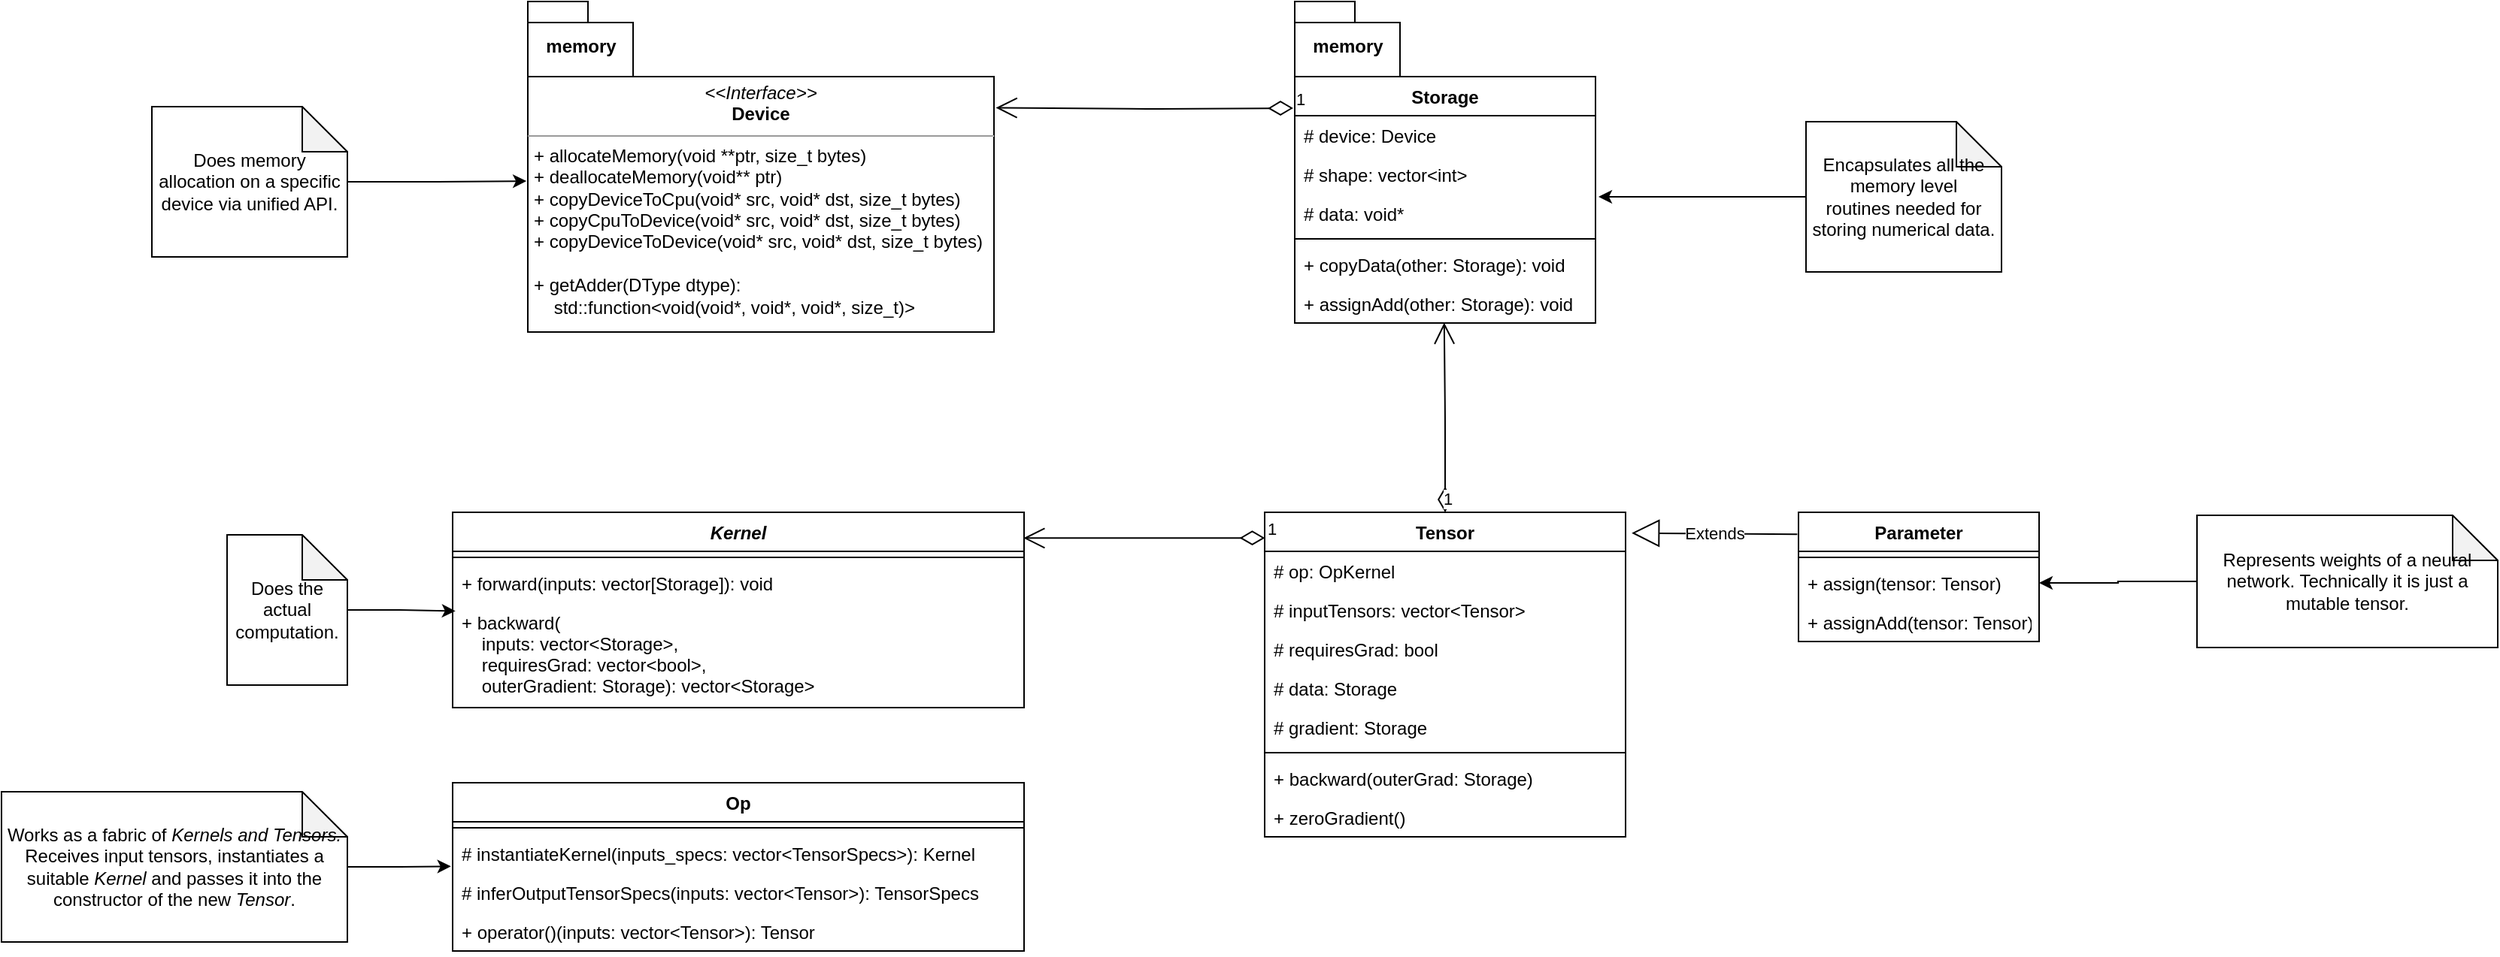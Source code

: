 <mxfile version="14.1.8" type="device"><diagram id="m2_EYP9j4qNp8SI8ueod" name="Page-1"><mxGraphModel dx="1024" dy="1692" grid="1" gridSize="10" guides="1" tooltips="1" connect="1" arrows="1" fold="1" page="1" pageScale="1" pageWidth="850" pageHeight="1100" math="0" shadow="0"><root><mxCell id="0"/><mxCell id="1" parent="0"/><mxCell id="qEZvFarpM-ugmkca-dv--1" value="Tensor" style="swimlane;fontStyle=1;align=center;verticalAlign=top;childLayout=stackLayout;horizontal=1;startSize=26;horizontalStack=0;resizeParent=1;resizeParentMax=0;resizeLast=0;collapsible=1;marginBottom=0;" parent="1" vertex="1"><mxGeometry x="840" y="160" width="240" height="216" as="geometry"/></mxCell><mxCell id="qEZvFarpM-ugmkca-dv--2" value="# op: OpKernel" style="text;strokeColor=none;fillColor=none;align=left;verticalAlign=top;spacingLeft=4;spacingRight=4;overflow=hidden;rotatable=0;points=[[0,0.5],[1,0.5]];portConstraint=eastwest;" parent="qEZvFarpM-ugmkca-dv--1" vertex="1"><mxGeometry y="26" width="240" height="26" as="geometry"/></mxCell><mxCell id="qEZvFarpM-ugmkca-dv--3" value="# inputTensors: vector&lt;Tensor&gt;" style="text;strokeColor=none;fillColor=none;align=left;verticalAlign=top;spacingLeft=4;spacingRight=4;overflow=hidden;rotatable=0;points=[[0,0.5],[1,0.5]];portConstraint=eastwest;" parent="qEZvFarpM-ugmkca-dv--1" vertex="1"><mxGeometry y="52" width="240" height="26" as="geometry"/></mxCell><mxCell id="qEZvFarpM-ugmkca-dv--8" value="# requiresGrad: bool" style="text;strokeColor=none;fillColor=none;align=left;verticalAlign=top;spacingLeft=4;spacingRight=4;overflow=hidden;rotatable=0;points=[[0,0.5],[1,0.5]];portConstraint=eastwest;" parent="qEZvFarpM-ugmkca-dv--1" vertex="1"><mxGeometry y="78" width="240" height="26" as="geometry"/></mxCell><mxCell id="qEZvFarpM-ugmkca-dv--43" value="# data: Storage" style="text;strokeColor=none;fillColor=none;align=left;verticalAlign=top;spacingLeft=4;spacingRight=4;overflow=hidden;rotatable=0;points=[[0,0.5],[1,0.5]];portConstraint=eastwest;" parent="qEZvFarpM-ugmkca-dv--1" vertex="1"><mxGeometry y="104" width="240" height="26" as="geometry"/></mxCell><mxCell id="qEZvFarpM-ugmkca-dv--44" value="# gradient: Storage" style="text;strokeColor=none;fillColor=none;align=left;verticalAlign=top;spacingLeft=4;spacingRight=4;overflow=hidden;rotatable=0;points=[[0,0.5],[1,0.5]];portConstraint=eastwest;" parent="qEZvFarpM-ugmkca-dv--1" vertex="1"><mxGeometry y="130" width="240" height="26" as="geometry"/></mxCell><mxCell id="qEZvFarpM-ugmkca-dv--4" value="" style="line;strokeWidth=1;fillColor=none;align=left;verticalAlign=middle;spacingTop=-1;spacingLeft=3;spacingRight=3;rotatable=0;labelPosition=right;points=[];portConstraint=eastwest;" parent="qEZvFarpM-ugmkca-dv--1" vertex="1"><mxGeometry y="156" width="240" height="8" as="geometry"/></mxCell><mxCell id="qEZvFarpM-ugmkca-dv--6" value="+ backward(outerGrad: Storage)" style="text;strokeColor=none;fillColor=none;align=left;verticalAlign=top;spacingLeft=4;spacingRight=4;overflow=hidden;rotatable=0;points=[[0,0.5],[1,0.5]];portConstraint=eastwest;" parent="qEZvFarpM-ugmkca-dv--1" vertex="1"><mxGeometry y="164" width="240" height="26" as="geometry"/></mxCell><mxCell id="qEZvFarpM-ugmkca-dv--7" value="+ zeroGradient()" style="text;strokeColor=none;fillColor=none;align=left;verticalAlign=top;spacingLeft=4;spacingRight=4;overflow=hidden;rotatable=0;points=[[0,0.5],[1,0.5]];portConstraint=eastwest;" parent="qEZvFarpM-ugmkca-dv--1" vertex="1"><mxGeometry y="190" width="240" height="26" as="geometry"/></mxCell><mxCell id="qEZvFarpM-ugmkca-dv--13" value="Op" style="swimlane;fontStyle=1;align=center;verticalAlign=top;childLayout=stackLayout;horizontal=1;startSize=26;horizontalStack=0;resizeParent=1;resizeParentMax=0;resizeLast=0;collapsible=1;marginBottom=0;" parent="1" vertex="1"><mxGeometry x="300" y="340" width="380" height="112" as="geometry"/></mxCell><mxCell id="qEZvFarpM-ugmkca-dv--14" value="" style="line;strokeWidth=1;fillColor=none;align=left;verticalAlign=middle;spacingTop=-1;spacingLeft=3;spacingRight=3;rotatable=0;labelPosition=right;points=[];portConstraint=eastwest;" parent="qEZvFarpM-ugmkca-dv--13" vertex="1"><mxGeometry y="26" width="380" height="8" as="geometry"/></mxCell><mxCell id="qEZvFarpM-ugmkca-dv--17" value="# instantiateKernel(inputs_specs: vector&lt;TensorSpecs&gt;): Kernel" style="text;strokeColor=none;fillColor=none;align=left;verticalAlign=top;spacingLeft=4;spacingRight=4;overflow=hidden;rotatable=0;points=[[0,0.5],[1,0.5]];portConstraint=eastwest;" parent="qEZvFarpM-ugmkca-dv--13" vertex="1"><mxGeometry y="34" width="380" height="26" as="geometry"/></mxCell><mxCell id="qEZvFarpM-ugmkca-dv--15" value="# inferOutputTensorSpecs(inputs: vector&lt;Tensor&gt;): TensorSpecs" style="text;strokeColor=none;fillColor=none;align=left;verticalAlign=top;spacingLeft=4;spacingRight=4;overflow=hidden;rotatable=0;points=[[0,0.5],[1,0.5]];portConstraint=eastwest;" parent="qEZvFarpM-ugmkca-dv--13" vertex="1"><mxGeometry y="60" width="380" height="26" as="geometry"/></mxCell><mxCell id="qEZvFarpM-ugmkca-dv--16" value="+ operator()(inputs: vector&lt;Tensor&gt;): Tensor" style="text;strokeColor=none;fillColor=none;align=left;verticalAlign=top;spacingLeft=4;spacingRight=4;overflow=hidden;rotatable=0;points=[[0,0.5],[1,0.5]];portConstraint=eastwest;" parent="qEZvFarpM-ugmkca-dv--13" vertex="1"><mxGeometry y="86" width="380" height="26" as="geometry"/></mxCell><mxCell id="qEZvFarpM-ugmkca-dv--18" value="Kernel" style="swimlane;fontStyle=3;align=center;verticalAlign=top;childLayout=stackLayout;horizontal=1;startSize=26;horizontalStack=0;resizeParent=1;resizeParentMax=0;resizeLast=0;collapsible=1;marginBottom=0;" parent="1" vertex="1"><mxGeometry x="300" y="160" width="380" height="130" as="geometry"/></mxCell><mxCell id="qEZvFarpM-ugmkca-dv--19" value="" style="line;strokeWidth=1;fillColor=none;align=left;verticalAlign=middle;spacingTop=-1;spacingLeft=3;spacingRight=3;rotatable=0;labelPosition=right;points=[];portConstraint=eastwest;" parent="qEZvFarpM-ugmkca-dv--18" vertex="1"><mxGeometry y="26" width="380" height="8" as="geometry"/></mxCell><mxCell id="qEZvFarpM-ugmkca-dv--20" value="+ forward(inputs: vector[Storage]): void" style="text;strokeColor=none;fillColor=none;align=left;verticalAlign=top;spacingLeft=4;spacingRight=4;overflow=hidden;rotatable=0;points=[[0,0.5],[1,0.5]];portConstraint=eastwest;" parent="qEZvFarpM-ugmkca-dv--18" vertex="1"><mxGeometry y="34" width="380" height="26" as="geometry"/></mxCell><mxCell id="qEZvFarpM-ugmkca-dv--21" value="+ backward(&#10;    inputs: vector&lt;Storage&gt;, &#10;    requiresGrad: vector&lt;bool&gt;, &#10;    outerGradient: Storage): vector&lt;Storage&gt;" style="text;strokeColor=none;fillColor=none;align=left;verticalAlign=top;spacingLeft=4;spacingRight=4;overflow=hidden;rotatable=0;points=[[0,0.5],[1,0.5]];portConstraint=eastwest;" parent="qEZvFarpM-ugmkca-dv--18" vertex="1"><mxGeometry y="60" width="380" height="70" as="geometry"/></mxCell><mxCell id="qEZvFarpM-ugmkca-dv--24" value="memory" style="shape=folder;fontStyle=1;spacingTop=10;tabWidth=40;tabHeight=14;tabPosition=left;html=1;" parent="1" vertex="1"><mxGeometry x="350" y="-180" width="70" height="50" as="geometry"/></mxCell><mxCell id="qEZvFarpM-ugmkca-dv--29" value="&lt;p style=&quot;margin: 0px ; margin-top: 4px ; text-align: center&quot;&gt;&lt;i&gt;&amp;lt;&amp;lt;Interface&amp;gt;&amp;gt;&lt;/i&gt;&lt;br&gt;&lt;b&gt;Device&lt;/b&gt;&lt;/p&gt;&lt;hr size=&quot;1&quot;&gt;&lt;p style=&quot;margin: 0px ; margin-left: 4px&quot;&gt;+ allocateMemory(void **ptr, size_t bytes)&lt;br&gt;+ deallocateMemory(void** ptr)&lt;/p&gt;&lt;p style=&quot;margin: 0px ; margin-left: 4px&quot;&gt;+&amp;nbsp;copyDeviceToCpu(void* src, void* dst, size_t bytes)&lt;/p&gt;&lt;p style=&quot;margin: 0px ; margin-left: 4px&quot;&gt;+&amp;nbsp;copyCpuToDevice(void* src, void* dst, size_t bytes)&lt;/p&gt;&lt;p style=&quot;margin: 0px ; margin-left: 4px&quot;&gt;+ copyDeviceToDevice(void* src, void* dst, size_t bytes)&lt;br&gt;&lt;/p&gt;&lt;p style=&quot;margin: 0px ; margin-left: 4px&quot;&gt;&lt;br&gt;&lt;/p&gt;&lt;p style=&quot;margin: 0px ; margin-left: 4px&quot;&gt;+&amp;nbsp;getAdder(DType dtype):&amp;nbsp;&lt;/p&gt;&lt;p style=&quot;margin: 0px ; margin-left: 4px&quot;&gt;&amp;nbsp; &amp;nbsp; std::function&amp;lt;void(void*, void*, void*, size_t)&amp;gt;&lt;/p&gt;" style="verticalAlign=top;align=left;overflow=fill;fontSize=12;fontFamily=Helvetica;html=1;" parent="1" vertex="1"><mxGeometry x="350" y="-130" width="310" height="170" as="geometry"/></mxCell><mxCell id="qEZvFarpM-ugmkca-dv--34" value="Storage" style="swimlane;fontStyle=1;align=center;verticalAlign=top;childLayout=stackLayout;horizontal=1;startSize=26;horizontalStack=0;resizeParent=1;resizeParentMax=0;resizeLast=0;collapsible=1;marginBottom=0;" parent="1" vertex="1"><mxGeometry x="860" y="-130" width="200" height="164" as="geometry"/></mxCell><mxCell id="qEZvFarpM-ugmkca-dv--35" value="# device: Device" style="text;strokeColor=none;fillColor=none;align=left;verticalAlign=top;spacingLeft=4;spacingRight=4;overflow=hidden;rotatable=0;points=[[0,0.5],[1,0.5]];portConstraint=eastwest;" parent="qEZvFarpM-ugmkca-dv--34" vertex="1"><mxGeometry y="26" width="200" height="26" as="geometry"/></mxCell><mxCell id="qEZvFarpM-ugmkca-dv--38" value="# shape: vector&lt;int&gt;" style="text;strokeColor=none;fillColor=none;align=left;verticalAlign=top;spacingLeft=4;spacingRight=4;overflow=hidden;rotatable=0;points=[[0,0.5],[1,0.5]];portConstraint=eastwest;" parent="qEZvFarpM-ugmkca-dv--34" vertex="1"><mxGeometry y="52" width="200" height="26" as="geometry"/></mxCell><mxCell id="qEZvFarpM-ugmkca-dv--39" value="# data: void*" style="text;strokeColor=none;fillColor=none;align=left;verticalAlign=top;spacingLeft=4;spacingRight=4;overflow=hidden;rotatable=0;points=[[0,0.5],[1,0.5]];portConstraint=eastwest;" parent="qEZvFarpM-ugmkca-dv--34" vertex="1"><mxGeometry y="78" width="200" height="26" as="geometry"/></mxCell><mxCell id="qEZvFarpM-ugmkca-dv--36" value="" style="line;strokeWidth=1;fillColor=none;align=left;verticalAlign=middle;spacingTop=-1;spacingLeft=3;spacingRight=3;rotatable=0;labelPosition=right;points=[];portConstraint=eastwest;" parent="qEZvFarpM-ugmkca-dv--34" vertex="1"><mxGeometry y="104" width="200" height="8" as="geometry"/></mxCell><mxCell id="qEZvFarpM-ugmkca-dv--37" value="+ copyData(other: Storage): void" style="text;strokeColor=none;fillColor=none;align=left;verticalAlign=top;spacingLeft=4;spacingRight=4;overflow=hidden;rotatable=0;points=[[0,0.5],[1,0.5]];portConstraint=eastwest;" parent="qEZvFarpM-ugmkca-dv--34" vertex="1"><mxGeometry y="112" width="200" height="26" as="geometry"/></mxCell><mxCell id="qEZvFarpM-ugmkca-dv--40" value="+ assignAdd(other: Storage): void" style="text;strokeColor=none;fillColor=none;align=left;verticalAlign=top;spacingLeft=4;spacingRight=4;overflow=hidden;rotatable=0;points=[[0,0.5],[1,0.5]];portConstraint=eastwest;" parent="qEZvFarpM-ugmkca-dv--34" vertex="1"><mxGeometry y="138" width="200" height="26" as="geometry"/></mxCell><mxCell id="qEZvFarpM-ugmkca-dv--41" value="1" style="endArrow=open;html=1;endSize=12;startArrow=diamondThin;startSize=14;startFill=0;edgeStyle=orthogonalEdgeStyle;align=left;verticalAlign=bottom;entryX=1.004;entryY=0.122;entryDx=0;entryDy=0;entryPerimeter=0;" parent="1" target="qEZvFarpM-ugmkca-dv--29" edge="1"><mxGeometry x="-1" y="3" relative="1" as="geometry"><mxPoint x="859" y="-109" as="sourcePoint"/><mxPoint x="910" y="70" as="targetPoint"/></mxGeometry></mxCell><mxCell id="qEZvFarpM-ugmkca-dv--42" value="memory" style="shape=folder;fontStyle=1;spacingTop=10;tabWidth=40;tabHeight=14;tabPosition=left;html=1;" parent="1" vertex="1"><mxGeometry x="860" y="-180" width="70" height="50" as="geometry"/></mxCell><mxCell id="qEZvFarpM-ugmkca-dv--45" value="1" style="endArrow=open;html=1;endSize=12;startArrow=diamondThin;startSize=14;startFill=0;edgeStyle=orthogonalEdgeStyle;align=left;verticalAlign=bottom;exitX=0.5;exitY=0;exitDx=0;exitDy=0;entryX=0.497;entryY=0.992;entryDx=0;entryDy=0;entryPerimeter=0;" parent="1" source="qEZvFarpM-ugmkca-dv--1" target="qEZvFarpM-ugmkca-dv--40" edge="1"><mxGeometry x="-1" y="3" relative="1" as="geometry"><mxPoint x="970" y="140" as="sourcePoint"/><mxPoint x="1130" y="140" as="targetPoint"/></mxGeometry></mxCell><mxCell id="qEZvFarpM-ugmkca-dv--46" value="1" style="endArrow=open;html=1;endSize=12;startArrow=diamondThin;startSize=14;startFill=0;edgeStyle=orthogonalEdgeStyle;align=left;verticalAlign=bottom;exitX=0.001;exitY=0.079;exitDx=0;exitDy=0;exitPerimeter=0;entryX=0.999;entryY=0.132;entryDx=0;entryDy=0;entryPerimeter=0;" parent="1" source="qEZvFarpM-ugmkca-dv--1" target="qEZvFarpM-ugmkca-dv--18" edge="1"><mxGeometry x="-1" y="3" relative="1" as="geometry"><mxPoint x="740" y="230" as="sourcePoint"/><mxPoint x="900" y="230" as="targetPoint"/></mxGeometry></mxCell><mxCell id="qEZvFarpM-ugmkca-dv--48" style="edgeStyle=orthogonalEdgeStyle;rounded=0;orthogonalLoop=1;jettySize=auto;html=1;entryX=0.005;entryY=0.082;entryDx=0;entryDy=0;entryPerimeter=0;" parent="1" source="qEZvFarpM-ugmkca-dv--47" target="qEZvFarpM-ugmkca-dv--21" edge="1"><mxGeometry relative="1" as="geometry"/></mxCell><mxCell id="qEZvFarpM-ugmkca-dv--47" value="Does the actual computation." style="shape=note;whiteSpace=wrap;html=1;backgroundOutline=1;darkOpacity=0.05;" parent="1" vertex="1"><mxGeometry x="150" y="175" width="80" height="100" as="geometry"/></mxCell><mxCell id="qEZvFarpM-ugmkca-dv--50" style="edgeStyle=orthogonalEdgeStyle;rounded=0;orthogonalLoop=1;jettySize=auto;html=1;entryX=-0.003;entryY=0.832;entryDx=0;entryDy=0;entryPerimeter=0;" parent="1" source="qEZvFarpM-ugmkca-dv--49" target="qEZvFarpM-ugmkca-dv--17" edge="1"><mxGeometry relative="1" as="geometry"/></mxCell><mxCell id="qEZvFarpM-ugmkca-dv--49" value="Works as a fabric of &lt;i&gt;Kernels and Tensors. &lt;/i&gt;Receives input tensors, instantiates a suitable &lt;i&gt;Kernel &lt;/i&gt;and passes it into the constructor of the new &lt;i&gt;Tensor&lt;/i&gt;." style="shape=note;whiteSpace=wrap;html=1;backgroundOutline=1;darkOpacity=0.05;" parent="1" vertex="1"><mxGeometry y="346" width="230" height="100" as="geometry"/></mxCell><mxCell id="qEZvFarpM-ugmkca-dv--52" style="edgeStyle=orthogonalEdgeStyle;rounded=0;orthogonalLoop=1;jettySize=auto;html=1;entryX=-0.003;entryY=0.409;entryDx=0;entryDy=0;entryPerimeter=0;" parent="1" source="qEZvFarpM-ugmkca-dv--51" target="qEZvFarpM-ugmkca-dv--29" edge="1"><mxGeometry relative="1" as="geometry"/></mxCell><mxCell id="qEZvFarpM-ugmkca-dv--51" value="Does memory allocation on a specific device via unified API." style="shape=note;whiteSpace=wrap;html=1;backgroundOutline=1;darkOpacity=0.05;" parent="1" vertex="1"><mxGeometry x="100" y="-110" width="130" height="100" as="geometry"/></mxCell><mxCell id="qEZvFarpM-ugmkca-dv--54" style="edgeStyle=orthogonalEdgeStyle;rounded=0;orthogonalLoop=1;jettySize=auto;html=1;entryX=1.01;entryY=0.077;entryDx=0;entryDy=0;entryPerimeter=0;" parent="1" source="qEZvFarpM-ugmkca-dv--53" target="qEZvFarpM-ugmkca-dv--39" edge="1"><mxGeometry relative="1" as="geometry"/></mxCell><mxCell id="qEZvFarpM-ugmkca-dv--53" value="Encapsulates all the memory level&lt;br&gt;routines needed for storing numerical data." style="shape=note;whiteSpace=wrap;html=1;backgroundOutline=1;darkOpacity=0.05;" parent="1" vertex="1"><mxGeometry x="1200" y="-100" width="130" height="100" as="geometry"/></mxCell><mxCell id="HiKWhtaPKu0ys_RKUYIX-1" value="Parameter" style="swimlane;fontStyle=1;align=center;verticalAlign=top;childLayout=stackLayout;horizontal=1;startSize=26;horizontalStack=0;resizeParent=1;resizeParentMax=0;resizeLast=0;collapsible=1;marginBottom=0;" vertex="1" parent="1"><mxGeometry x="1195" y="160" width="160" height="86" as="geometry"/></mxCell><mxCell id="HiKWhtaPKu0ys_RKUYIX-3" value="" style="line;strokeWidth=1;fillColor=none;align=left;verticalAlign=middle;spacingTop=-1;spacingLeft=3;spacingRight=3;rotatable=0;labelPosition=right;points=[];portConstraint=eastwest;" vertex="1" parent="HiKWhtaPKu0ys_RKUYIX-1"><mxGeometry y="26" width="160" height="8" as="geometry"/></mxCell><mxCell id="HiKWhtaPKu0ys_RKUYIX-4" value="+ assign(tensor: Tensor)" style="text;strokeColor=none;fillColor=none;align=left;verticalAlign=top;spacingLeft=4;spacingRight=4;overflow=hidden;rotatable=0;points=[[0,0.5],[1,0.5]];portConstraint=eastwest;" vertex="1" parent="HiKWhtaPKu0ys_RKUYIX-1"><mxGeometry y="34" width="160" height="26" as="geometry"/></mxCell><mxCell id="HiKWhtaPKu0ys_RKUYIX-5" value="+ assignAdd(tensor: Tensor)" style="text;strokeColor=none;fillColor=none;align=left;verticalAlign=top;spacingLeft=4;spacingRight=4;overflow=hidden;rotatable=0;points=[[0,0.5],[1,0.5]];portConstraint=eastwest;" vertex="1" parent="HiKWhtaPKu0ys_RKUYIX-1"><mxGeometry y="60" width="160" height="26" as="geometry"/></mxCell><mxCell id="HiKWhtaPKu0ys_RKUYIX-6" value="Extends" style="endArrow=block;endSize=16;endFill=0;html=1;entryX=1.017;entryY=0.064;entryDx=0;entryDy=0;entryPerimeter=0;exitX=-0.005;exitY=0.17;exitDx=0;exitDy=0;exitPerimeter=0;" edge="1" parent="1" source="HiKWhtaPKu0ys_RKUYIX-1" target="qEZvFarpM-ugmkca-dv--1"><mxGeometry width="160" relative="1" as="geometry"><mxPoint x="1160" y="350" as="sourcePoint"/><mxPoint x="1320" y="350" as="targetPoint"/></mxGeometry></mxCell><mxCell id="HiKWhtaPKu0ys_RKUYIX-8" style="edgeStyle=orthogonalEdgeStyle;rounded=0;orthogonalLoop=1;jettySize=auto;html=1;entryX=1;entryY=0.5;entryDx=0;entryDy=0;" edge="1" parent="1" source="HiKWhtaPKu0ys_RKUYIX-7" target="HiKWhtaPKu0ys_RKUYIX-4"><mxGeometry relative="1" as="geometry"/></mxCell><mxCell id="HiKWhtaPKu0ys_RKUYIX-7" value="Represents weights of a neural network. Technically it is just a mutable tensor." style="shape=note;whiteSpace=wrap;html=1;backgroundOutline=1;darkOpacity=0.05;" vertex="1" parent="1"><mxGeometry x="1460" y="162" width="200" height="88" as="geometry"/></mxCell></root></mxGraphModel></diagram></mxfile>